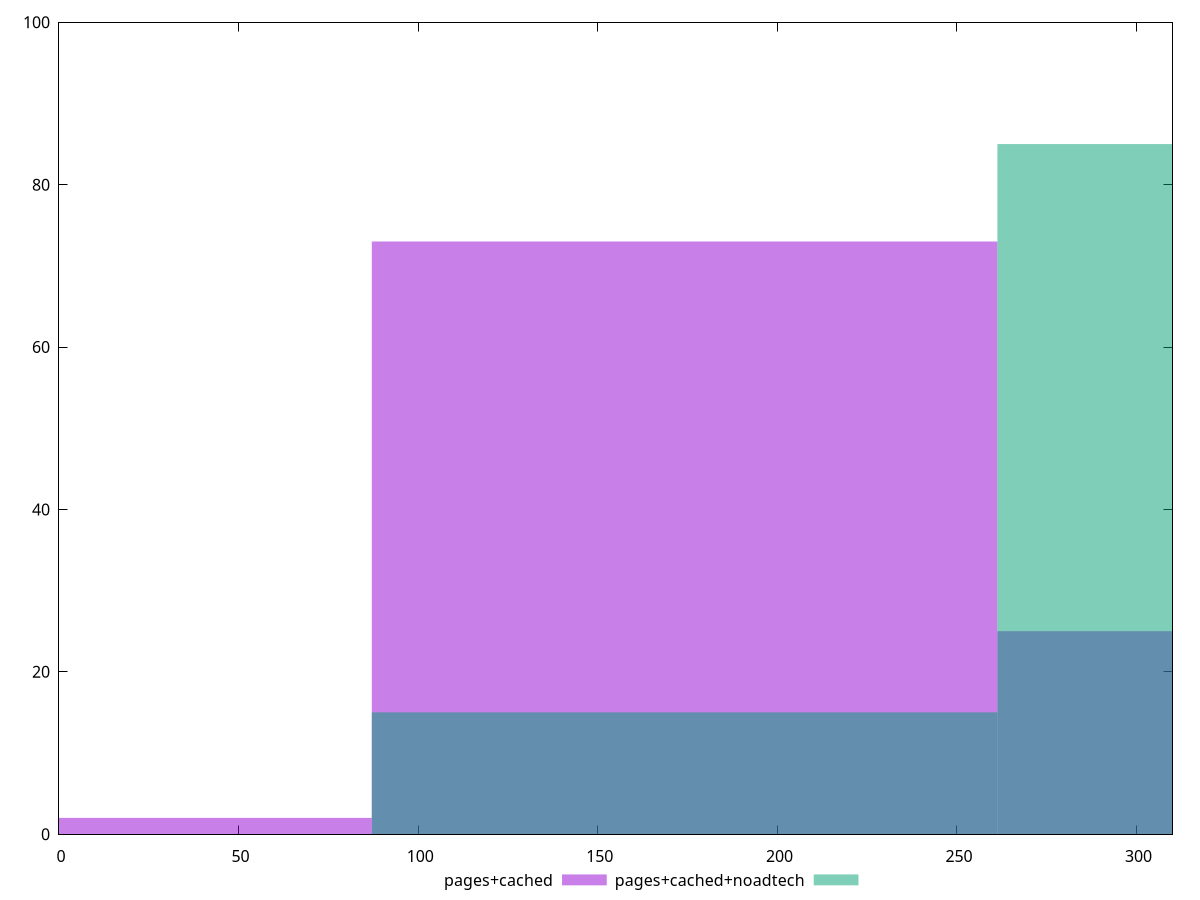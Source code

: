 reset

$pagesCached <<EOF
0 2
174.17257310185633 73
348.34514620371266 25
EOF

$pagesCachedNoadtech <<EOF
174.17257310185633 15
348.34514620371266 85
EOF

set key outside below
set boxwidth 174.17257310185633
set xrange [0:310]
set yrange [0:100]
set trange [0:100]
set style fill transparent solid 0.5 noborder
set terminal svg size 640, 500 enhanced background rgb 'white'
set output "report_00019_2021-02-10T18-14-37.922Z//offscreen-images/comparison/histogram/1_vs_2.svg"

plot $pagesCached title "pages+cached" with boxes, \
     $pagesCachedNoadtech title "pages+cached+noadtech" with boxes

reset
